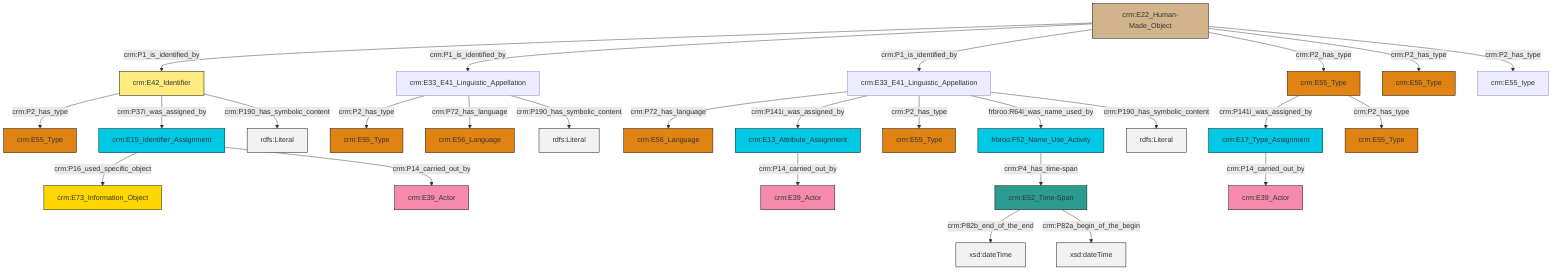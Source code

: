 graph TD
classDef Literal fill:#f2f2f2,stroke:#000000;
classDef CRM_Entity fill:#FFFFFF,stroke:#000000;
classDef Temporal_Entity fill:#00C9E6, stroke:#000000;
classDef Type fill:#E18312, stroke:#000000;
classDef Time-Span fill:#2C9C91, stroke:#000000;
classDef Appellation fill:#FFEB7F, stroke:#000000;
classDef Place fill:#008836, stroke:#000000;
classDef Persistent_Item fill:#B266B2, stroke:#000000;
classDef Conceptual_Object fill:#FFD700, stroke:#000000;
classDef Physical_Thing fill:#D2B48C, stroke:#000000;
classDef Actor fill:#f58aad, stroke:#000000;
classDef PC_Classes fill:#4ce600, stroke:#000000;
classDef Multi fill:#cccccc,stroke:#000000;

2["crm:E42_Identifier"]:::Appellation -->|crm:P2_has_type| 3["crm:E55_Type"]:::Type
7["crm:E22_Human-Made_Object"]:::Physical_Thing -->|crm:P1_is_identified_by| 2["crm:E42_Identifier"]:::Appellation
20["crm:E33_E41_Linguistic_Appellation"]:::Default -->|crm:P72_has_language| 16["crm:E56_Language"]:::Type
21["crm:E55_Type"]:::Type -->|crm:P141i_was_assigned_by| 14["crm:E17_Type_Assignment"]:::Temporal_Entity
7["crm:E22_Human-Made_Object"]:::Physical_Thing -->|crm:P1_is_identified_by| 18["crm:E33_E41_Linguistic_Appellation"]:::Default
14["crm:E17_Type_Assignment"]:::Temporal_Entity -->|crm:P14_carried_out_by| 27["crm:E39_Actor"]:::Actor
7["crm:E22_Human-Made_Object"]:::Physical_Thing -->|crm:P1_is_identified_by| 20["crm:E33_E41_Linguistic_Appellation"]:::Default
18["crm:E33_E41_Linguistic_Appellation"]:::Default -->|crm:P2_has_type| 12["crm:E55_Type"]:::Type
20["crm:E33_E41_Linguistic_Appellation"]:::Default -->|crm:P141i_was_assigned_by| 22["crm:E13_Attribute_Assignment"]:::Temporal_Entity
20["crm:E33_E41_Linguistic_Appellation"]:::Default -->|crm:P2_has_type| 28["crm:E55_Type"]:::Type
4["frbroo:F52_Name_Use_Activity"]:::Temporal_Entity -->|crm:P4_has_time-span| 34["crm:E52_Time-Span"]:::Time-Span
2["crm:E42_Identifier"]:::Appellation -->|crm:P37i_was_assigned_by| 35["crm:E15_Identifier_Assignment"]:::Temporal_Entity
7["crm:E22_Human-Made_Object"]:::Physical_Thing -->|crm:P2_has_type| 21["crm:E55_Type"]:::Type
18["crm:E33_E41_Linguistic_Appellation"]:::Default -->|crm:P72_has_language| 37["crm:E56_Language"]:::Type
7["crm:E22_Human-Made_Object"]:::Physical_Thing -->|crm:P2_has_type| 24["crm:E55_Type"]:::Type
35["crm:E15_Identifier_Assignment"]:::Temporal_Entity -->|crm:P16_used_specific_object| 0["crm:E73_Information_Object"]:::Conceptual_Object
2["crm:E42_Identifier"]:::Appellation -->|crm:P190_has_symbolic_content| 40[rdfs:Literal]:::Literal
20["crm:E33_E41_Linguistic_Appellation"]:::Default -->|frbroo:R64i_was_name_used_by| 4["frbroo:F52_Name_Use_Activity"]:::Temporal_Entity
18["crm:E33_E41_Linguistic_Appellation"]:::Default -->|crm:P190_has_symbolic_content| 42[rdfs:Literal]:::Literal
22["crm:E13_Attribute_Assignment"]:::Temporal_Entity -->|crm:P14_carried_out_by| 32["crm:E39_Actor"]:::Actor
7["crm:E22_Human-Made_Object"]:::Physical_Thing -->|crm:P2_has_type| 30["crm:E55_type"]:::Default
34["crm:E52_Time-Span"]:::Time-Span -->|crm:P82b_end_of_the_end| 44[xsd:dateTime]:::Literal
21["crm:E55_Type"]:::Type -->|crm:P2_has_type| 10["crm:E55_Type"]:::Type
20["crm:E33_E41_Linguistic_Appellation"]:::Default -->|crm:P190_has_symbolic_content| 45[rdfs:Literal]:::Literal
34["crm:E52_Time-Span"]:::Time-Span -->|crm:P82a_begin_of_the_begin| 50[xsd:dateTime]:::Literal
35["crm:E15_Identifier_Assignment"]:::Temporal_Entity -->|crm:P14_carried_out_by| 8["crm:E39_Actor"]:::Actor